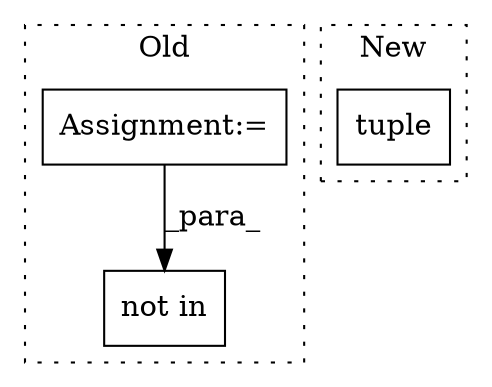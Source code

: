 digraph G {
subgraph cluster0 {
1 [label="not in" a="108" s="1315" l="31" shape="box"];
3 [label="Assignment:=" a="7" s="1134" l="1" shape="box"];
label = "Old";
style="dotted";
}
subgraph cluster1 {
2 [label="tuple" a="32" s="1890,1928" l="6,1" shape="box"];
label = "New";
style="dotted";
}
3 -> 1 [label="_para_"];
}